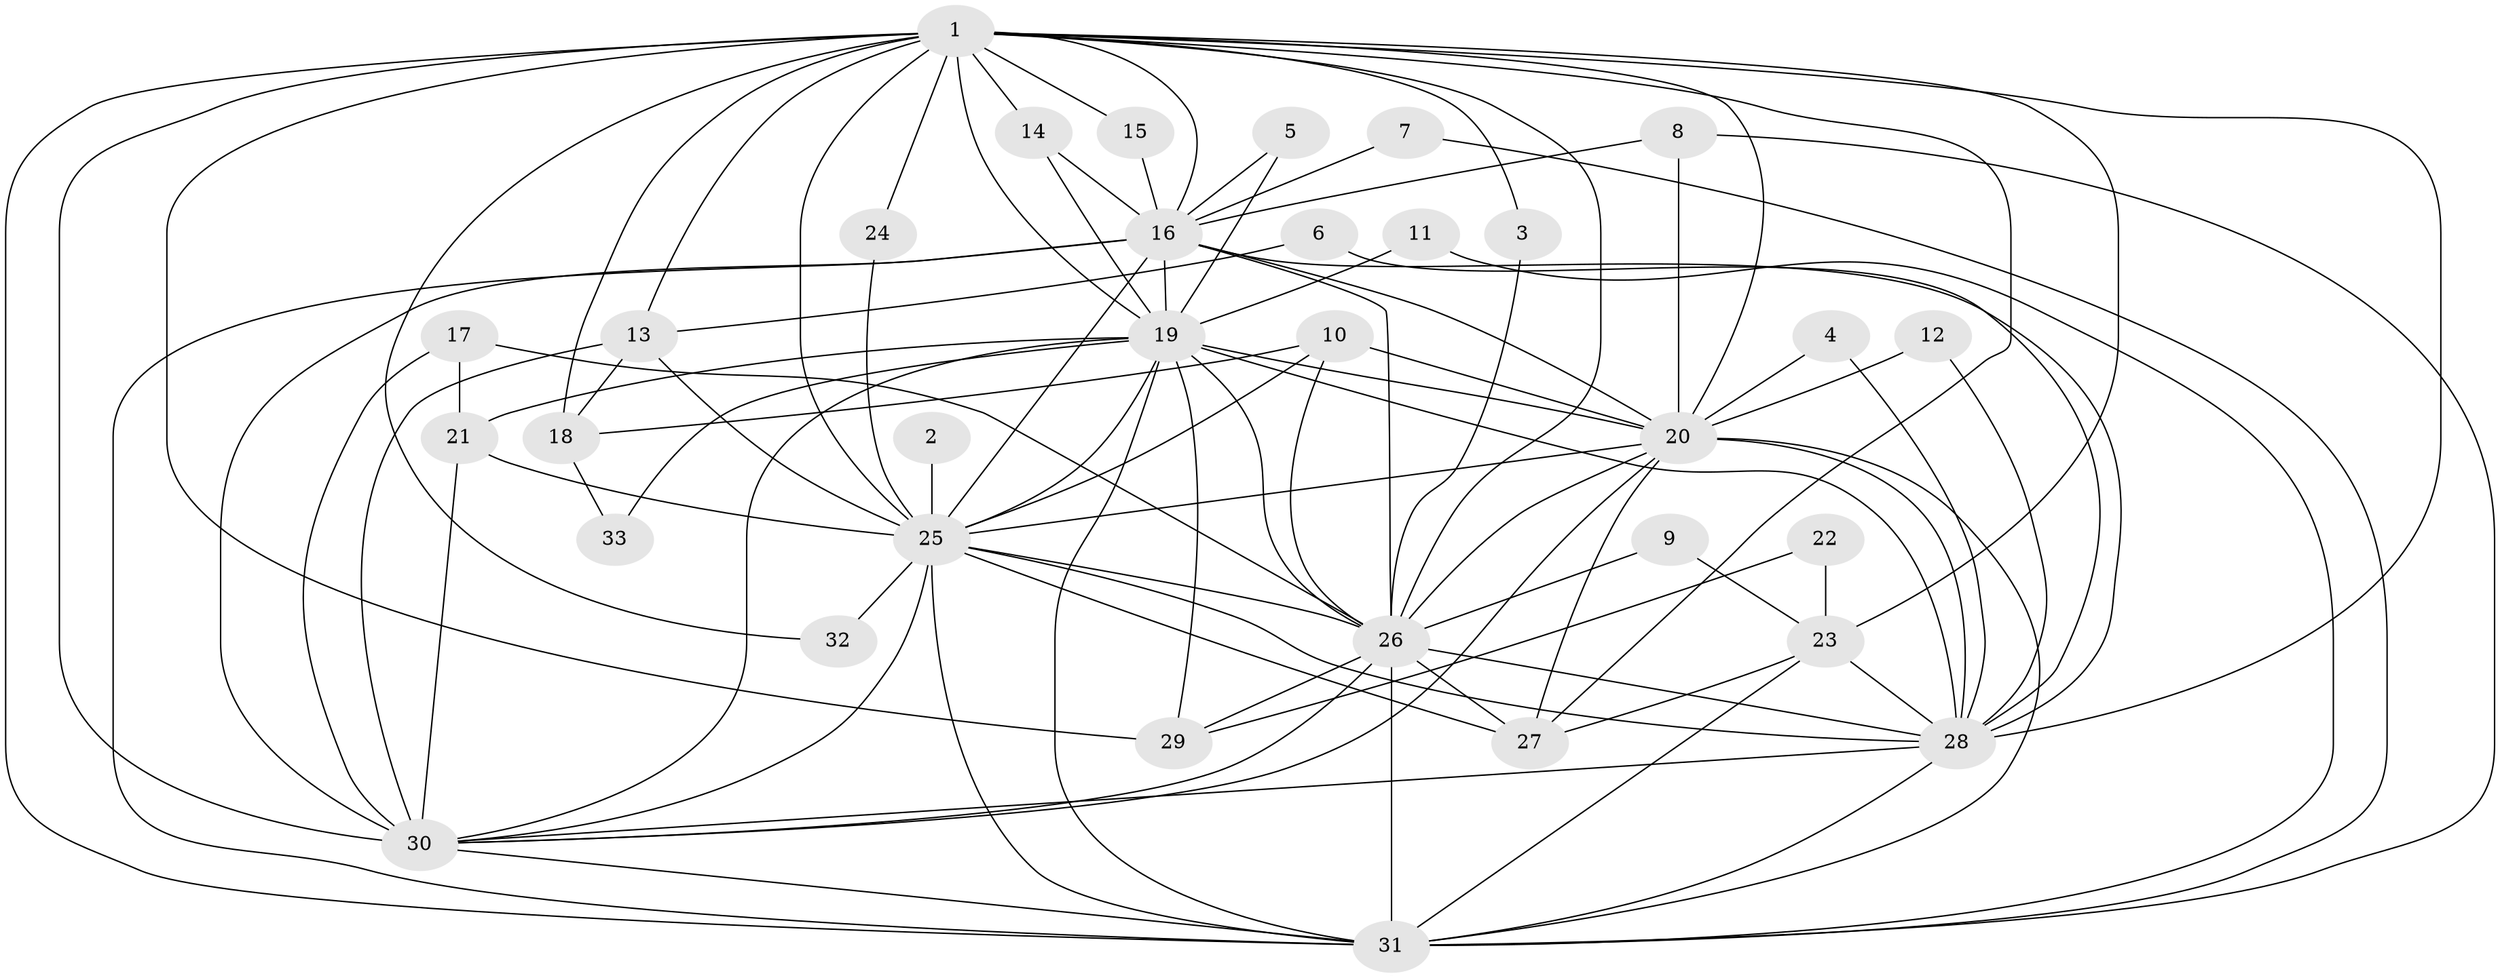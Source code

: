 // original degree distribution, {16: 0.030303030303030304, 15: 0.030303030303030304, 19: 0.030303030303030304, 17: 0.030303030303030304, 22: 0.015151515151515152, 13: 0.015151515151515152, 2: 0.5909090909090909, 3: 0.15151515151515152, 7: 0.015151515151515152, 4: 0.030303030303030304, 5: 0.030303030303030304, 6: 0.030303030303030304}
// Generated by graph-tools (version 1.1) at 2025/25/03/09/25 03:25:45]
// undirected, 33 vertices, 95 edges
graph export_dot {
graph [start="1"]
  node [color=gray90,style=filled];
  1;
  2;
  3;
  4;
  5;
  6;
  7;
  8;
  9;
  10;
  11;
  12;
  13;
  14;
  15;
  16;
  17;
  18;
  19;
  20;
  21;
  22;
  23;
  24;
  25;
  26;
  27;
  28;
  29;
  30;
  31;
  32;
  33;
  1 -- 3 [weight=1.0];
  1 -- 13 [weight=1.0];
  1 -- 14 [weight=1.0];
  1 -- 15 [weight=1.0];
  1 -- 16 [weight=2.0];
  1 -- 18 [weight=1.0];
  1 -- 19 [weight=2.0];
  1 -- 20 [weight=2.0];
  1 -- 23 [weight=2.0];
  1 -- 24 [weight=1.0];
  1 -- 25 [weight=2.0];
  1 -- 26 [weight=2.0];
  1 -- 27 [weight=1.0];
  1 -- 28 [weight=2.0];
  1 -- 29 [weight=1.0];
  1 -- 30 [weight=3.0];
  1 -- 31 [weight=3.0];
  1 -- 32 [weight=1.0];
  2 -- 25 [weight=1.0];
  3 -- 26 [weight=1.0];
  4 -- 20 [weight=1.0];
  4 -- 28 [weight=1.0];
  5 -- 16 [weight=1.0];
  5 -- 19 [weight=1.0];
  6 -- 13 [weight=1.0];
  6 -- 28 [weight=1.0];
  7 -- 16 [weight=1.0];
  7 -- 31 [weight=1.0];
  8 -- 16 [weight=1.0];
  8 -- 20 [weight=1.0];
  8 -- 31 [weight=1.0];
  9 -- 23 [weight=1.0];
  9 -- 26 [weight=1.0];
  10 -- 18 [weight=1.0];
  10 -- 20 [weight=1.0];
  10 -- 25 [weight=1.0];
  10 -- 26 [weight=1.0];
  11 -- 19 [weight=1.0];
  11 -- 31 [weight=1.0];
  12 -- 20 [weight=1.0];
  12 -- 28 [weight=1.0];
  13 -- 18 [weight=2.0];
  13 -- 25 [weight=2.0];
  13 -- 30 [weight=1.0];
  14 -- 16 [weight=1.0];
  14 -- 19 [weight=1.0];
  15 -- 16 [weight=1.0];
  16 -- 19 [weight=1.0];
  16 -- 20 [weight=1.0];
  16 -- 25 [weight=1.0];
  16 -- 26 [weight=1.0];
  16 -- 28 [weight=2.0];
  16 -- 30 [weight=2.0];
  16 -- 31 [weight=2.0];
  17 -- 21 [weight=1.0];
  17 -- 26 [weight=1.0];
  17 -- 30 [weight=1.0];
  18 -- 33 [weight=1.0];
  19 -- 20 [weight=1.0];
  19 -- 21 [weight=2.0];
  19 -- 25 [weight=1.0];
  19 -- 26 [weight=1.0];
  19 -- 28 [weight=2.0];
  19 -- 29 [weight=2.0];
  19 -- 30 [weight=1.0];
  19 -- 31 [weight=1.0];
  19 -- 33 [weight=1.0];
  20 -- 25 [weight=1.0];
  20 -- 26 [weight=2.0];
  20 -- 27 [weight=1.0];
  20 -- 28 [weight=1.0];
  20 -- 30 [weight=1.0];
  20 -- 31 [weight=2.0];
  21 -- 25 [weight=2.0];
  21 -- 30 [weight=1.0];
  22 -- 23 [weight=1.0];
  22 -- 29 [weight=1.0];
  23 -- 27 [weight=1.0];
  23 -- 28 [weight=1.0];
  23 -- 31 [weight=1.0];
  24 -- 25 [weight=1.0];
  25 -- 26 [weight=1.0];
  25 -- 27 [weight=1.0];
  25 -- 28 [weight=1.0];
  25 -- 30 [weight=1.0];
  25 -- 31 [weight=2.0];
  25 -- 32 [weight=1.0];
  26 -- 27 [weight=2.0];
  26 -- 28 [weight=1.0];
  26 -- 29 [weight=2.0];
  26 -- 30 [weight=1.0];
  26 -- 31 [weight=3.0];
  28 -- 30 [weight=1.0];
  28 -- 31 [weight=1.0];
  30 -- 31 [weight=1.0];
}
